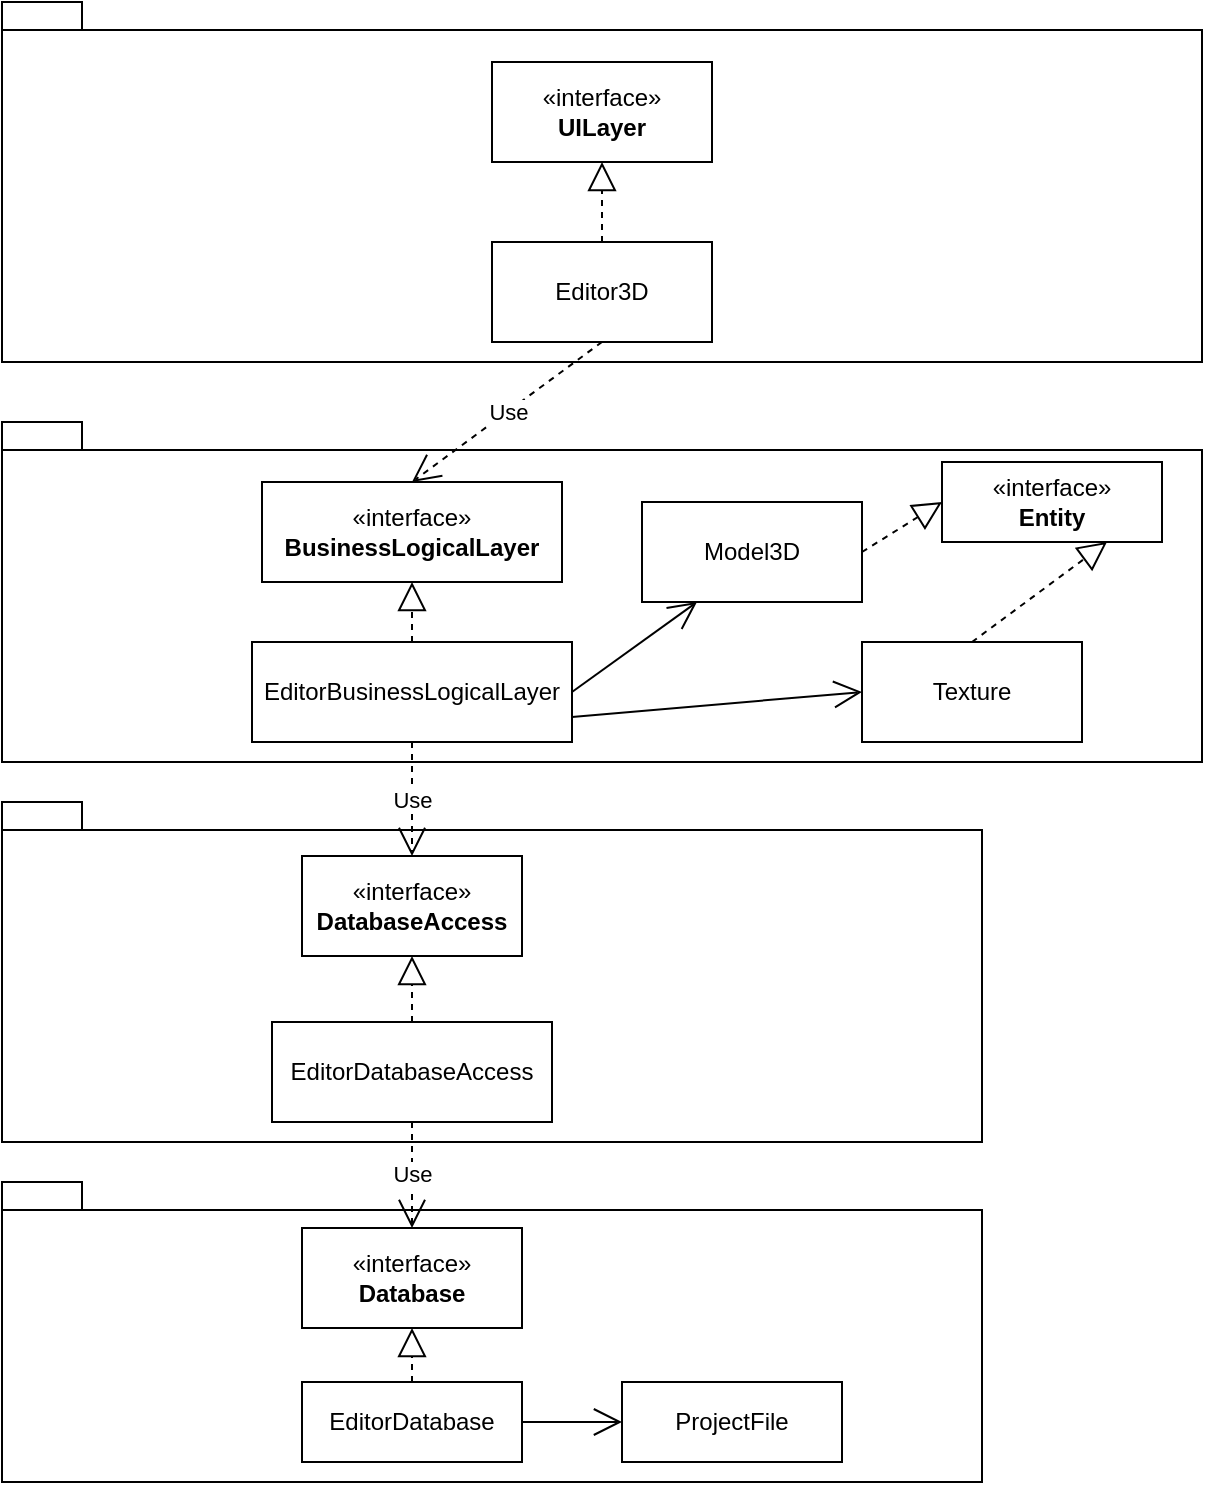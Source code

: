 <mxfile version="22.1.2" type="device">
  <diagram name="Страница — 1" id="7jG3pcurchbz-cs4vO18">
    <mxGraphModel dx="1020" dy="504" grid="1" gridSize="10" guides="1" tooltips="1" connect="1" arrows="1" fold="1" page="1" pageScale="1" pageWidth="850" pageHeight="1100" math="0" shadow="0">
      <root>
        <mxCell id="0" />
        <mxCell id="1" parent="0" />
        <mxCell id="q5uiG4KR7IgNaAmEfQ8A-1" value="" style="shape=folder;fontStyle=1;spacingTop=10;tabWidth=40;tabHeight=14;tabPosition=left;html=1;whiteSpace=wrap;" vertex="1" parent="1">
          <mxGeometry x="210" y="720" width="490" height="170" as="geometry" />
        </mxCell>
        <mxCell id="q5uiG4KR7IgNaAmEfQ8A-2" value="" style="shape=folder;fontStyle=1;spacingTop=10;tabWidth=40;tabHeight=14;tabPosition=left;html=1;whiteSpace=wrap;" vertex="1" parent="1">
          <mxGeometry x="210" y="910" width="490" height="150" as="geometry" />
        </mxCell>
        <mxCell id="q5uiG4KR7IgNaAmEfQ8A-3" value="EditorDatabase" style="html=1;whiteSpace=wrap;" vertex="1" parent="1">
          <mxGeometry x="360" y="1010" width="110" height="40" as="geometry" />
        </mxCell>
        <mxCell id="q5uiG4KR7IgNaAmEfQ8A-4" value="«interface»&lt;br&gt;&lt;b&gt;Database&lt;/b&gt;" style="html=1;whiteSpace=wrap;" vertex="1" parent="1">
          <mxGeometry x="360" y="933" width="110" height="50" as="geometry" />
        </mxCell>
        <mxCell id="q5uiG4KR7IgNaAmEfQ8A-5" value="" style="endArrow=block;dashed=1;endFill=0;endSize=12;html=1;rounded=0;exitX=0.5;exitY=0;exitDx=0;exitDy=0;entryX=0.5;entryY=1;entryDx=0;entryDy=0;" edge="1" parent="1" source="q5uiG4KR7IgNaAmEfQ8A-3" target="q5uiG4KR7IgNaAmEfQ8A-4">
          <mxGeometry width="160" relative="1" as="geometry">
            <mxPoint x="260" y="990" as="sourcePoint" />
            <mxPoint x="420" y="990" as="targetPoint" />
          </mxGeometry>
        </mxCell>
        <mxCell id="q5uiG4KR7IgNaAmEfQ8A-10" value="ProjectFile" style="html=1;whiteSpace=wrap;" vertex="1" parent="1">
          <mxGeometry x="520" y="1010" width="110" height="40" as="geometry" />
        </mxCell>
        <mxCell id="q5uiG4KR7IgNaAmEfQ8A-11" value="" style="endArrow=open;endFill=1;endSize=12;html=1;rounded=0;exitX=1;exitY=0.5;exitDx=0;exitDy=0;entryX=0;entryY=0.5;entryDx=0;entryDy=0;" edge="1" parent="1" source="q5uiG4KR7IgNaAmEfQ8A-3" target="q5uiG4KR7IgNaAmEfQ8A-10">
          <mxGeometry width="160" relative="1" as="geometry">
            <mxPoint x="520" y="950" as="sourcePoint" />
            <mxPoint x="680" y="950" as="targetPoint" />
          </mxGeometry>
        </mxCell>
        <mxCell id="q5uiG4KR7IgNaAmEfQ8A-12" value="«interface»&lt;br&gt;&lt;b&gt;DatabaseAccess&lt;/b&gt;" style="html=1;whiteSpace=wrap;" vertex="1" parent="1">
          <mxGeometry x="360" y="747" width="110" height="50" as="geometry" />
        </mxCell>
        <mxCell id="q5uiG4KR7IgNaAmEfQ8A-13" value="EditorDatabaseAccess" style="html=1;whiteSpace=wrap;" vertex="1" parent="1">
          <mxGeometry x="345" y="830" width="140" height="50" as="geometry" />
        </mxCell>
        <mxCell id="q5uiG4KR7IgNaAmEfQ8A-14" value="" style="endArrow=block;dashed=1;endFill=0;endSize=12;html=1;rounded=0;exitX=0.5;exitY=0;exitDx=0;exitDy=0;entryX=0.5;entryY=1;entryDx=0;entryDy=0;" edge="1" parent="1" source="q5uiG4KR7IgNaAmEfQ8A-13" target="q5uiG4KR7IgNaAmEfQ8A-12">
          <mxGeometry width="160" relative="1" as="geometry">
            <mxPoint x="220" y="840" as="sourcePoint" />
            <mxPoint x="380" y="840" as="targetPoint" />
          </mxGeometry>
        </mxCell>
        <mxCell id="q5uiG4KR7IgNaAmEfQ8A-15" value="Use" style="endArrow=open;endSize=12;dashed=1;html=1;rounded=0;exitX=0.5;exitY=1;exitDx=0;exitDy=0;entryX=0.5;entryY=0;entryDx=0;entryDy=0;" edge="1" parent="1" source="q5uiG4KR7IgNaAmEfQ8A-13" target="q5uiG4KR7IgNaAmEfQ8A-4">
          <mxGeometry x="-0.02" width="160" relative="1" as="geometry">
            <mxPoint x="380" y="900" as="sourcePoint" />
            <mxPoint x="540" y="900" as="targetPoint" />
            <mxPoint as="offset" />
          </mxGeometry>
        </mxCell>
        <mxCell id="q5uiG4KR7IgNaAmEfQ8A-16" value="" style="shape=folder;fontStyle=1;spacingTop=10;tabWidth=40;tabHeight=14;tabPosition=left;html=1;whiteSpace=wrap;" vertex="1" parent="1">
          <mxGeometry x="210" y="530" width="600" height="170" as="geometry" />
        </mxCell>
        <mxCell id="q5uiG4KR7IgNaAmEfQ8A-17" value="«interface»&lt;br&gt;&lt;b&gt;BusinessLogicalLayer&lt;/b&gt;" style="html=1;whiteSpace=wrap;" vertex="1" parent="1">
          <mxGeometry x="340" y="560" width="150" height="50" as="geometry" />
        </mxCell>
        <mxCell id="q5uiG4KR7IgNaAmEfQ8A-18" value="EditorBusinessLogicalLayer" style="html=1;whiteSpace=wrap;" vertex="1" parent="1">
          <mxGeometry x="335" y="640" width="160" height="50" as="geometry" />
        </mxCell>
        <mxCell id="q5uiG4KR7IgNaAmEfQ8A-19" value="" style="endArrow=block;dashed=1;endFill=0;endSize=12;html=1;rounded=0;exitX=0.5;exitY=0;exitDx=0;exitDy=0;entryX=0.5;entryY=1;entryDx=0;entryDy=0;" edge="1" parent="1" source="q5uiG4KR7IgNaAmEfQ8A-18" target="q5uiG4KR7IgNaAmEfQ8A-17">
          <mxGeometry width="160" relative="1" as="geometry">
            <mxPoint x="280" y="590" as="sourcePoint" />
            <mxPoint x="440" y="590" as="targetPoint" />
          </mxGeometry>
        </mxCell>
        <mxCell id="q5uiG4KR7IgNaAmEfQ8A-20" value="Use" style="endArrow=open;endSize=12;dashed=1;html=1;rounded=0;exitX=0.5;exitY=1;exitDx=0;exitDy=0;entryX=0.5;entryY=0;entryDx=0;entryDy=0;" edge="1" parent="1" source="q5uiG4KR7IgNaAmEfQ8A-18" target="q5uiG4KR7IgNaAmEfQ8A-12">
          <mxGeometry width="160" relative="1" as="geometry">
            <mxPoint x="280" y="700" as="sourcePoint" />
            <mxPoint x="440" y="700" as="targetPoint" />
          </mxGeometry>
        </mxCell>
        <mxCell id="q5uiG4KR7IgNaAmEfQ8A-21" value="«interface»&lt;br&gt;&lt;b&gt;Entity&lt;/b&gt;" style="html=1;whiteSpace=wrap;" vertex="1" parent="1">
          <mxGeometry x="680" y="550" width="110" height="40" as="geometry" />
        </mxCell>
        <mxCell id="q5uiG4KR7IgNaAmEfQ8A-22" value="Model3D" style="html=1;whiteSpace=wrap;" vertex="1" parent="1">
          <mxGeometry x="530" y="570" width="110" height="50" as="geometry" />
        </mxCell>
        <mxCell id="q5uiG4KR7IgNaAmEfQ8A-23" value="" style="endArrow=block;dashed=1;endFill=0;endSize=12;html=1;rounded=0;exitX=1;exitY=0.5;exitDx=0;exitDy=0;entryX=0;entryY=0.5;entryDx=0;entryDy=0;" edge="1" parent="1" source="q5uiG4KR7IgNaAmEfQ8A-22" target="q5uiG4KR7IgNaAmEfQ8A-21">
          <mxGeometry width="160" relative="1" as="geometry">
            <mxPoint x="540" y="620" as="sourcePoint" />
            <mxPoint x="700" y="620" as="targetPoint" />
          </mxGeometry>
        </mxCell>
        <mxCell id="q5uiG4KR7IgNaAmEfQ8A-24" value="Texture" style="html=1;whiteSpace=wrap;" vertex="1" parent="1">
          <mxGeometry x="640" y="640" width="110" height="50" as="geometry" />
        </mxCell>
        <mxCell id="q5uiG4KR7IgNaAmEfQ8A-25" value="" style="endArrow=block;dashed=1;endFill=0;endSize=12;html=1;rounded=0;exitX=0.5;exitY=0;exitDx=0;exitDy=0;entryX=0.75;entryY=1;entryDx=0;entryDy=0;" edge="1" parent="1" source="q5uiG4KR7IgNaAmEfQ8A-24" target="q5uiG4KR7IgNaAmEfQ8A-21">
          <mxGeometry width="160" relative="1" as="geometry">
            <mxPoint x="670" y="620" as="sourcePoint" />
            <mxPoint x="830" y="620" as="targetPoint" />
          </mxGeometry>
        </mxCell>
        <mxCell id="q5uiG4KR7IgNaAmEfQ8A-26" value="" style="shape=folder;fontStyle=1;spacingTop=10;tabWidth=40;tabHeight=14;tabPosition=left;html=1;whiteSpace=wrap;" vertex="1" parent="1">
          <mxGeometry x="210" y="320" width="600" height="180" as="geometry" />
        </mxCell>
        <mxCell id="q5uiG4KR7IgNaAmEfQ8A-28" value="«interface»&lt;br&gt;&lt;b&gt;UILayer&lt;/b&gt;" style="html=1;whiteSpace=wrap;" vertex="1" parent="1">
          <mxGeometry x="455" y="350" width="110" height="50" as="geometry" />
        </mxCell>
        <mxCell id="q5uiG4KR7IgNaAmEfQ8A-29" value="Editor3D" style="html=1;whiteSpace=wrap;" vertex="1" parent="1">
          <mxGeometry x="455" y="440" width="110" height="50" as="geometry" />
        </mxCell>
        <mxCell id="q5uiG4KR7IgNaAmEfQ8A-30" value="" style="endArrow=block;dashed=1;endFill=0;endSize=12;html=1;rounded=0;exitX=0.5;exitY=0;exitDx=0;exitDy=0;entryX=0.5;entryY=1;entryDx=0;entryDy=0;" edge="1" parent="1" source="q5uiG4KR7IgNaAmEfQ8A-29" target="q5uiG4KR7IgNaAmEfQ8A-28">
          <mxGeometry width="160" relative="1" as="geometry">
            <mxPoint x="310" y="420" as="sourcePoint" />
            <mxPoint x="470" y="420" as="targetPoint" />
          </mxGeometry>
        </mxCell>
        <mxCell id="q5uiG4KR7IgNaAmEfQ8A-31" value="Use" style="endArrow=open;endSize=12;dashed=1;html=1;rounded=0;entryX=0.5;entryY=0;entryDx=0;entryDy=0;exitX=0.5;exitY=1;exitDx=0;exitDy=0;" edge="1" parent="1" source="q5uiG4KR7IgNaAmEfQ8A-29" target="q5uiG4KR7IgNaAmEfQ8A-17">
          <mxGeometry width="160" relative="1" as="geometry">
            <mxPoint x="280" y="450" as="sourcePoint" />
            <mxPoint x="440" y="450" as="targetPoint" />
          </mxGeometry>
        </mxCell>
        <mxCell id="q5uiG4KR7IgNaAmEfQ8A-32" value="" style="endArrow=open;endFill=1;endSize=12;html=1;rounded=0;exitX=1;exitY=0.5;exitDx=0;exitDy=0;entryX=0.25;entryY=1;entryDx=0;entryDy=0;" edge="1" parent="1" source="q5uiG4KR7IgNaAmEfQ8A-18" target="q5uiG4KR7IgNaAmEfQ8A-22">
          <mxGeometry width="160" relative="1" as="geometry">
            <mxPoint x="520" y="665" as="sourcePoint" />
            <mxPoint x="655" y="665" as="targetPoint" />
          </mxGeometry>
        </mxCell>
        <mxCell id="q5uiG4KR7IgNaAmEfQ8A-33" value="" style="endArrow=open;endFill=1;endSize=12;html=1;rounded=0;exitX=1;exitY=0.75;exitDx=0;exitDy=0;entryX=0;entryY=0.5;entryDx=0;entryDy=0;" edge="1" parent="1" source="q5uiG4KR7IgNaAmEfQ8A-18" target="q5uiG4KR7IgNaAmEfQ8A-24">
          <mxGeometry width="160" relative="1" as="geometry">
            <mxPoint x="520" y="680" as="sourcePoint" />
            <mxPoint x="680" y="680" as="targetPoint" />
          </mxGeometry>
        </mxCell>
      </root>
    </mxGraphModel>
  </diagram>
</mxfile>

